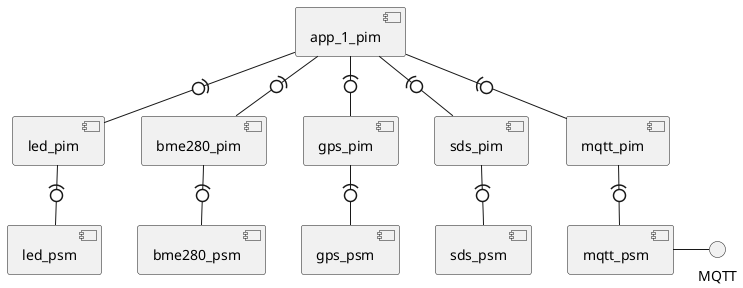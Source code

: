 @startuml
component led_pim
component led_psm

component bme280_pim
component bme280_psm


component gps_pim
component app_1_pim
component gps_psm
component sds_psm
component sds_pim

component mqtt_psm
component mqtt_pim

app_1_pim -(0- bme280_pim 
bme280_pim -(0- bme280_psm 
app_1_pim -(0- gps_pim 
gps_pim -(0- gps_psm 
mqtt_pim -(0- mqtt_psm 
app_1_pim -(0- mqtt_pim 
led_pim -(0- led_psm 

app_1_pim -(0- led_pim 
sds_pim -(0- sds_psm 
app_1_pim -(0- sds_pim 
mqtt_psm- MQTT 

@enduml